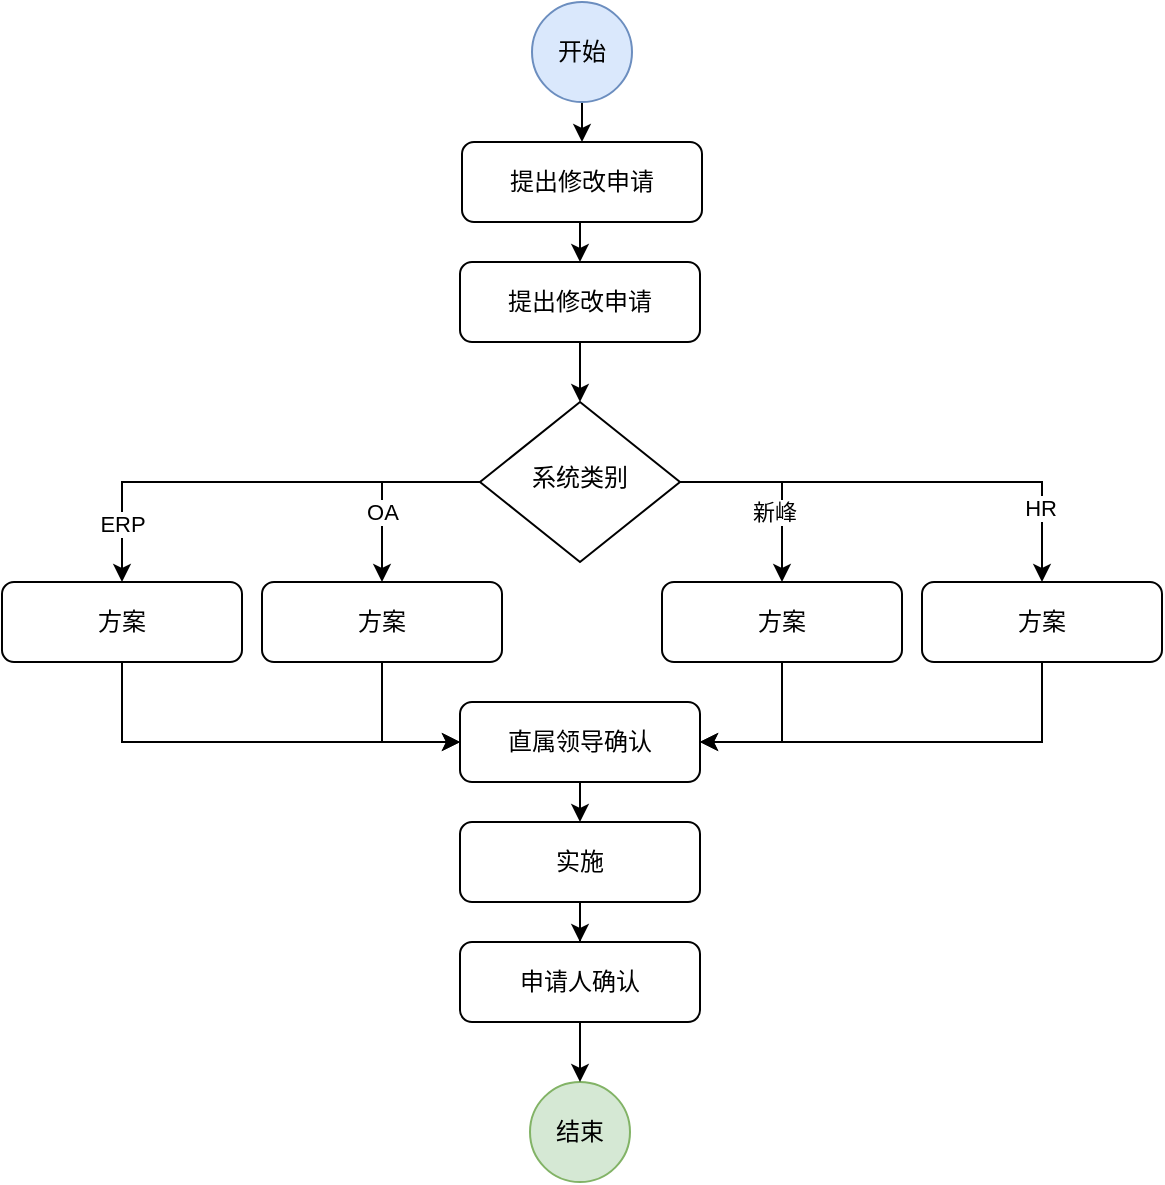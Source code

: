 <mxfile version="21.3.2" type="github">
  <diagram id="C5RBs43oDa-KdzZeNtuy" name="Page-1">
    <mxGraphModel dx="739" dy="470" grid="1" gridSize="10" guides="1" tooltips="1" connect="1" arrows="1" fold="1" page="1" pageScale="1" pageWidth="827" pageHeight="1169" math="0" shadow="0">
      <root>
        <mxCell id="WIyWlLk6GJQsqaUBKTNV-0" />
        <mxCell id="WIyWlLk6GJQsqaUBKTNV-1" parent="WIyWlLk6GJQsqaUBKTNV-0" />
        <mxCell id="XxDOFcH-25pgApNe6fPF-22" style="edgeStyle=orthogonalEdgeStyle;rounded=0;orthogonalLoop=1;jettySize=auto;html=1;exitX=0;exitY=0.5;exitDx=0;exitDy=0;entryX=0.5;entryY=0;entryDx=0;entryDy=0;" parent="WIyWlLk6GJQsqaUBKTNV-1" source="WIyWlLk6GJQsqaUBKTNV-6" target="XxDOFcH-25pgApNe6fPF-18" edge="1">
          <mxGeometry relative="1" as="geometry" />
        </mxCell>
        <mxCell id="XxDOFcH-25pgApNe6fPF-42" value="OA" style="edgeLabel;html=1;align=center;verticalAlign=middle;resizable=0;points=[];" parent="XxDOFcH-25pgApNe6fPF-22" vertex="1" connectable="0">
          <mxGeometry x="0.28" y="1" relative="1" as="geometry">
            <mxPoint x="-1" as="offset" />
          </mxGeometry>
        </mxCell>
        <mxCell id="XxDOFcH-25pgApNe6fPF-23" style="edgeStyle=orthogonalEdgeStyle;rounded=0;orthogonalLoop=1;jettySize=auto;html=1;exitX=1;exitY=0.5;exitDx=0;exitDy=0;entryX=0.5;entryY=0;entryDx=0;entryDy=0;" parent="WIyWlLk6GJQsqaUBKTNV-1" source="WIyWlLk6GJQsqaUBKTNV-6" target="XxDOFcH-25pgApNe6fPF-19" edge="1">
          <mxGeometry relative="1" as="geometry" />
        </mxCell>
        <mxCell id="XxDOFcH-25pgApNe6fPF-43" value="新峰" style="edgeLabel;html=1;align=center;verticalAlign=middle;resizable=0;points=[];" parent="XxDOFcH-25pgApNe6fPF-23" vertex="1" connectable="0">
          <mxGeometry x="0.294" y="-4" relative="1" as="geometry">
            <mxPoint as="offset" />
          </mxGeometry>
        </mxCell>
        <mxCell id="XxDOFcH-25pgApNe6fPF-24" style="edgeStyle=orthogonalEdgeStyle;rounded=0;orthogonalLoop=1;jettySize=auto;html=1;exitX=1;exitY=0.5;exitDx=0;exitDy=0;entryX=0.5;entryY=0;entryDx=0;entryDy=0;" parent="WIyWlLk6GJQsqaUBKTNV-1" source="WIyWlLk6GJQsqaUBKTNV-6" target="XxDOFcH-25pgApNe6fPF-20" edge="1">
          <mxGeometry relative="1" as="geometry" />
        </mxCell>
        <mxCell id="XxDOFcH-25pgApNe6fPF-44" value="HR" style="edgeLabel;html=1;align=center;verticalAlign=middle;resizable=0;points=[];" parent="XxDOFcH-25pgApNe6fPF-24" vertex="1" connectable="0">
          <mxGeometry x="0.674" y="-1" relative="1" as="geometry">
            <mxPoint as="offset" />
          </mxGeometry>
        </mxCell>
        <mxCell id="XxDOFcH-25pgApNe6fPF-38" style="edgeStyle=orthogonalEdgeStyle;rounded=0;orthogonalLoop=1;jettySize=auto;html=1;exitX=0;exitY=0.5;exitDx=0;exitDy=0;entryX=0.5;entryY=0;entryDx=0;entryDy=0;" parent="WIyWlLk6GJQsqaUBKTNV-1" source="WIyWlLk6GJQsqaUBKTNV-6" target="XxDOFcH-25pgApNe6fPF-16" edge="1">
          <mxGeometry relative="1" as="geometry" />
        </mxCell>
        <mxCell id="XxDOFcH-25pgApNe6fPF-41" value="ERP" style="edgeLabel;html=1;align=center;verticalAlign=middle;resizable=0;points=[];" parent="XxDOFcH-25pgApNe6fPF-38" vertex="1" connectable="0">
          <mxGeometry x="0.645" y="-3" relative="1" as="geometry">
            <mxPoint x="3" y="11" as="offset" />
          </mxGeometry>
        </mxCell>
        <mxCell id="WIyWlLk6GJQsqaUBKTNV-6" value="系统类别" style="rhombus;whiteSpace=wrap;html=1;shadow=0;fontFamily=Helvetica;fontSize=12;align=center;strokeWidth=1;spacing=6;spacingTop=-4;" parent="WIyWlLk6GJQsqaUBKTNV-1" vertex="1">
          <mxGeometry x="348" y="200" width="100" height="80" as="geometry" />
        </mxCell>
        <mxCell id="XxDOFcH-25pgApNe6fPF-25" style="edgeStyle=orthogonalEdgeStyle;rounded=0;orthogonalLoop=1;jettySize=auto;html=1;exitX=0.5;exitY=1;exitDx=0;exitDy=0;" parent="WIyWlLk6GJQsqaUBKTNV-1" source="QWxJCDw3qdUrXX-ayBNV-0" target="WIyWlLk6GJQsqaUBKTNV-6" edge="1">
          <mxGeometry relative="1" as="geometry" />
        </mxCell>
        <mxCell id="QWxJCDw3qdUrXX-ayBNV-2" style="edgeStyle=orthogonalEdgeStyle;rounded=0;orthogonalLoop=1;jettySize=auto;html=1;exitX=0.5;exitY=1;exitDx=0;exitDy=0;entryX=0.5;entryY=0;entryDx=0;entryDy=0;" edge="1" parent="WIyWlLk6GJQsqaUBKTNV-1" source="XxDOFcH-25pgApNe6fPF-5" target="F7UKDURot4osKYDAoYZM-0">
          <mxGeometry relative="1" as="geometry" />
        </mxCell>
        <mxCell id="XxDOFcH-25pgApNe6fPF-5" value="开始" style="ellipse;whiteSpace=wrap;html=1;aspect=fixed;fillColor=#dae8fc;strokeColor=#6c8ebf;" parent="WIyWlLk6GJQsqaUBKTNV-1" vertex="1">
          <mxGeometry x="374" width="50" height="50" as="geometry" />
        </mxCell>
        <mxCell id="XxDOFcH-25pgApNe6fPF-6" value="结束" style="ellipse;whiteSpace=wrap;html=1;aspect=fixed;fillColor=#d5e8d4;strokeColor=#82b366;" parent="WIyWlLk6GJQsqaUBKTNV-1" vertex="1">
          <mxGeometry x="373" y="540" width="50" height="50" as="geometry" />
        </mxCell>
        <mxCell id="XxDOFcH-25pgApNe6fPF-31" style="edgeStyle=orthogonalEdgeStyle;rounded=0;orthogonalLoop=1;jettySize=auto;html=1;exitX=0.5;exitY=1;exitDx=0;exitDy=0;entryX=0.5;entryY=0;entryDx=0;entryDy=0;" parent="WIyWlLk6GJQsqaUBKTNV-1" source="XxDOFcH-25pgApNe6fPF-11" target="XxDOFcH-25pgApNe6fPF-30" edge="1">
          <mxGeometry relative="1" as="geometry" />
        </mxCell>
        <mxCell id="XxDOFcH-25pgApNe6fPF-11" value="直属领导确认" style="rounded=1;whiteSpace=wrap;html=1;fontSize=12;glass=0;strokeWidth=1;shadow=0;" parent="WIyWlLk6GJQsqaUBKTNV-1" vertex="1">
          <mxGeometry x="338" y="350" width="120" height="40" as="geometry" />
        </mxCell>
        <mxCell id="XxDOFcH-25pgApNe6fPF-26" style="edgeStyle=orthogonalEdgeStyle;rounded=0;orthogonalLoop=1;jettySize=auto;html=1;exitX=0.5;exitY=1;exitDx=0;exitDy=0;entryX=0;entryY=0.5;entryDx=0;entryDy=0;" parent="WIyWlLk6GJQsqaUBKTNV-1" source="XxDOFcH-25pgApNe6fPF-16" target="XxDOFcH-25pgApNe6fPF-11" edge="1">
          <mxGeometry relative="1" as="geometry" />
        </mxCell>
        <mxCell id="XxDOFcH-25pgApNe6fPF-16" value="方案" style="rounded=1;whiteSpace=wrap;html=1;fontSize=12;glass=0;strokeWidth=1;shadow=0;" parent="WIyWlLk6GJQsqaUBKTNV-1" vertex="1">
          <mxGeometry x="109" y="290" width="120" height="40" as="geometry" />
        </mxCell>
        <mxCell id="XxDOFcH-25pgApNe6fPF-17" value="&lt;mxGraphModel&gt;&lt;root&gt;&lt;mxCell id=“0”/&gt;&lt;mxCell id=“1” parent=“0”/&gt;&lt;mxCell id=“2” value=“直线领导” style=“rounded=1;whiteSpace=wrap;html=1;fontSize=12;glass=0;strokeWidth=1;shadow=0;” vertex=“1” parent=“1”&gt;&lt;mxGeometry x=“160” y=“80” width=“120” height=“40” as=“geometry”/&gt;&lt;/mxCell&gt;&lt;/root&gt;&lt;/mxGraphModel&gt;" style="text;whiteSpace=wrap;html=1;" parent="WIyWlLk6GJQsqaUBKTNV-1" vertex="1">
          <mxGeometry x="584" y="300" width="60" height="50" as="geometry" />
        </mxCell>
        <mxCell id="XxDOFcH-25pgApNe6fPF-45" style="edgeStyle=orthogonalEdgeStyle;rounded=0;orthogonalLoop=1;jettySize=auto;html=1;exitX=0.5;exitY=1;exitDx=0;exitDy=0;entryX=0;entryY=0.5;entryDx=0;entryDy=0;" parent="WIyWlLk6GJQsqaUBKTNV-1" source="XxDOFcH-25pgApNe6fPF-18" target="XxDOFcH-25pgApNe6fPF-11" edge="1">
          <mxGeometry relative="1" as="geometry" />
        </mxCell>
        <mxCell id="XxDOFcH-25pgApNe6fPF-18" value="方案" style="rounded=1;whiteSpace=wrap;html=1;fontSize=12;glass=0;strokeWidth=1;shadow=0;" parent="WIyWlLk6GJQsqaUBKTNV-1" vertex="1">
          <mxGeometry x="239" y="290" width="120" height="40" as="geometry" />
        </mxCell>
        <mxCell id="XxDOFcH-25pgApNe6fPF-28" style="edgeStyle=orthogonalEdgeStyle;rounded=0;orthogonalLoop=1;jettySize=auto;html=1;exitX=0.5;exitY=1;exitDx=0;exitDy=0;entryX=1;entryY=0.5;entryDx=0;entryDy=0;" parent="WIyWlLk6GJQsqaUBKTNV-1" source="XxDOFcH-25pgApNe6fPF-19" target="XxDOFcH-25pgApNe6fPF-11" edge="1">
          <mxGeometry relative="1" as="geometry" />
        </mxCell>
        <mxCell id="XxDOFcH-25pgApNe6fPF-19" value="方案" style="rounded=1;whiteSpace=wrap;html=1;fontSize=12;glass=0;strokeWidth=1;shadow=0;" parent="WIyWlLk6GJQsqaUBKTNV-1" vertex="1">
          <mxGeometry x="439" y="290" width="120" height="40" as="geometry" />
        </mxCell>
        <mxCell id="XxDOFcH-25pgApNe6fPF-29" style="edgeStyle=orthogonalEdgeStyle;rounded=0;orthogonalLoop=1;jettySize=auto;html=1;exitX=0.5;exitY=1;exitDx=0;exitDy=0;entryX=1;entryY=0.5;entryDx=0;entryDy=0;" parent="WIyWlLk6GJQsqaUBKTNV-1" source="XxDOFcH-25pgApNe6fPF-20" target="XxDOFcH-25pgApNe6fPF-11" edge="1">
          <mxGeometry relative="1" as="geometry" />
        </mxCell>
        <mxCell id="XxDOFcH-25pgApNe6fPF-20" value="方案" style="rounded=1;whiteSpace=wrap;html=1;fontSize=12;glass=0;strokeWidth=1;shadow=0;" parent="WIyWlLk6GJQsqaUBKTNV-1" vertex="1">
          <mxGeometry x="569" y="290" width="120" height="40" as="geometry" />
        </mxCell>
        <mxCell id="XxDOFcH-25pgApNe6fPF-33" style="edgeStyle=orthogonalEdgeStyle;rounded=0;orthogonalLoop=1;jettySize=auto;html=1;exitX=0.5;exitY=1;exitDx=0;exitDy=0;" parent="WIyWlLk6GJQsqaUBKTNV-1" source="XxDOFcH-25pgApNe6fPF-30" target="XxDOFcH-25pgApNe6fPF-32" edge="1">
          <mxGeometry relative="1" as="geometry" />
        </mxCell>
        <mxCell id="XxDOFcH-25pgApNe6fPF-30" value="实施" style="rounded=1;whiteSpace=wrap;html=1;fontSize=12;glass=0;strokeWidth=1;shadow=0;" parent="WIyWlLk6GJQsqaUBKTNV-1" vertex="1">
          <mxGeometry x="338" y="410" width="120" height="40" as="geometry" />
        </mxCell>
        <mxCell id="XxDOFcH-25pgApNe6fPF-35" style="edgeStyle=orthogonalEdgeStyle;rounded=0;orthogonalLoop=1;jettySize=auto;html=1;exitX=0.5;exitY=1;exitDx=0;exitDy=0;entryX=0.5;entryY=0;entryDx=0;entryDy=0;" parent="WIyWlLk6GJQsqaUBKTNV-1" source="XxDOFcH-25pgApNe6fPF-32" target="XxDOFcH-25pgApNe6fPF-6" edge="1">
          <mxGeometry relative="1" as="geometry" />
        </mxCell>
        <mxCell id="XxDOFcH-25pgApNe6fPF-32" value="申请人确认" style="rounded=1;whiteSpace=wrap;html=1;fontSize=12;glass=0;strokeWidth=1;shadow=0;" parent="WIyWlLk6GJQsqaUBKTNV-1" vertex="1">
          <mxGeometry x="338" y="470" width="120" height="40" as="geometry" />
        </mxCell>
        <mxCell id="QWxJCDw3qdUrXX-ayBNV-3" style="edgeStyle=orthogonalEdgeStyle;rounded=0;orthogonalLoop=1;jettySize=auto;html=1;exitX=0.5;exitY=1;exitDx=0;exitDy=0;entryX=0.5;entryY=0;entryDx=0;entryDy=0;" edge="1" parent="WIyWlLk6GJQsqaUBKTNV-1" source="F7UKDURot4osKYDAoYZM-0" target="QWxJCDw3qdUrXX-ayBNV-0">
          <mxGeometry relative="1" as="geometry" />
        </mxCell>
        <mxCell id="F7UKDURot4osKYDAoYZM-0" value="提出修改申请" style="rounded=1;whiteSpace=wrap;html=1;fontSize=12;glass=0;strokeWidth=1;shadow=0;" parent="WIyWlLk6GJQsqaUBKTNV-1" vertex="1">
          <mxGeometry x="339" y="70" width="120" height="40" as="geometry" />
        </mxCell>
        <mxCell id="QWxJCDw3qdUrXX-ayBNV-0" value="提出修改申请" style="rounded=1;whiteSpace=wrap;html=1;fontSize=12;glass=0;strokeWidth=1;shadow=0;" vertex="1" parent="WIyWlLk6GJQsqaUBKTNV-1">
          <mxGeometry x="338" y="130" width="120" height="40" as="geometry" />
        </mxCell>
      </root>
    </mxGraphModel>
  </diagram>
</mxfile>
